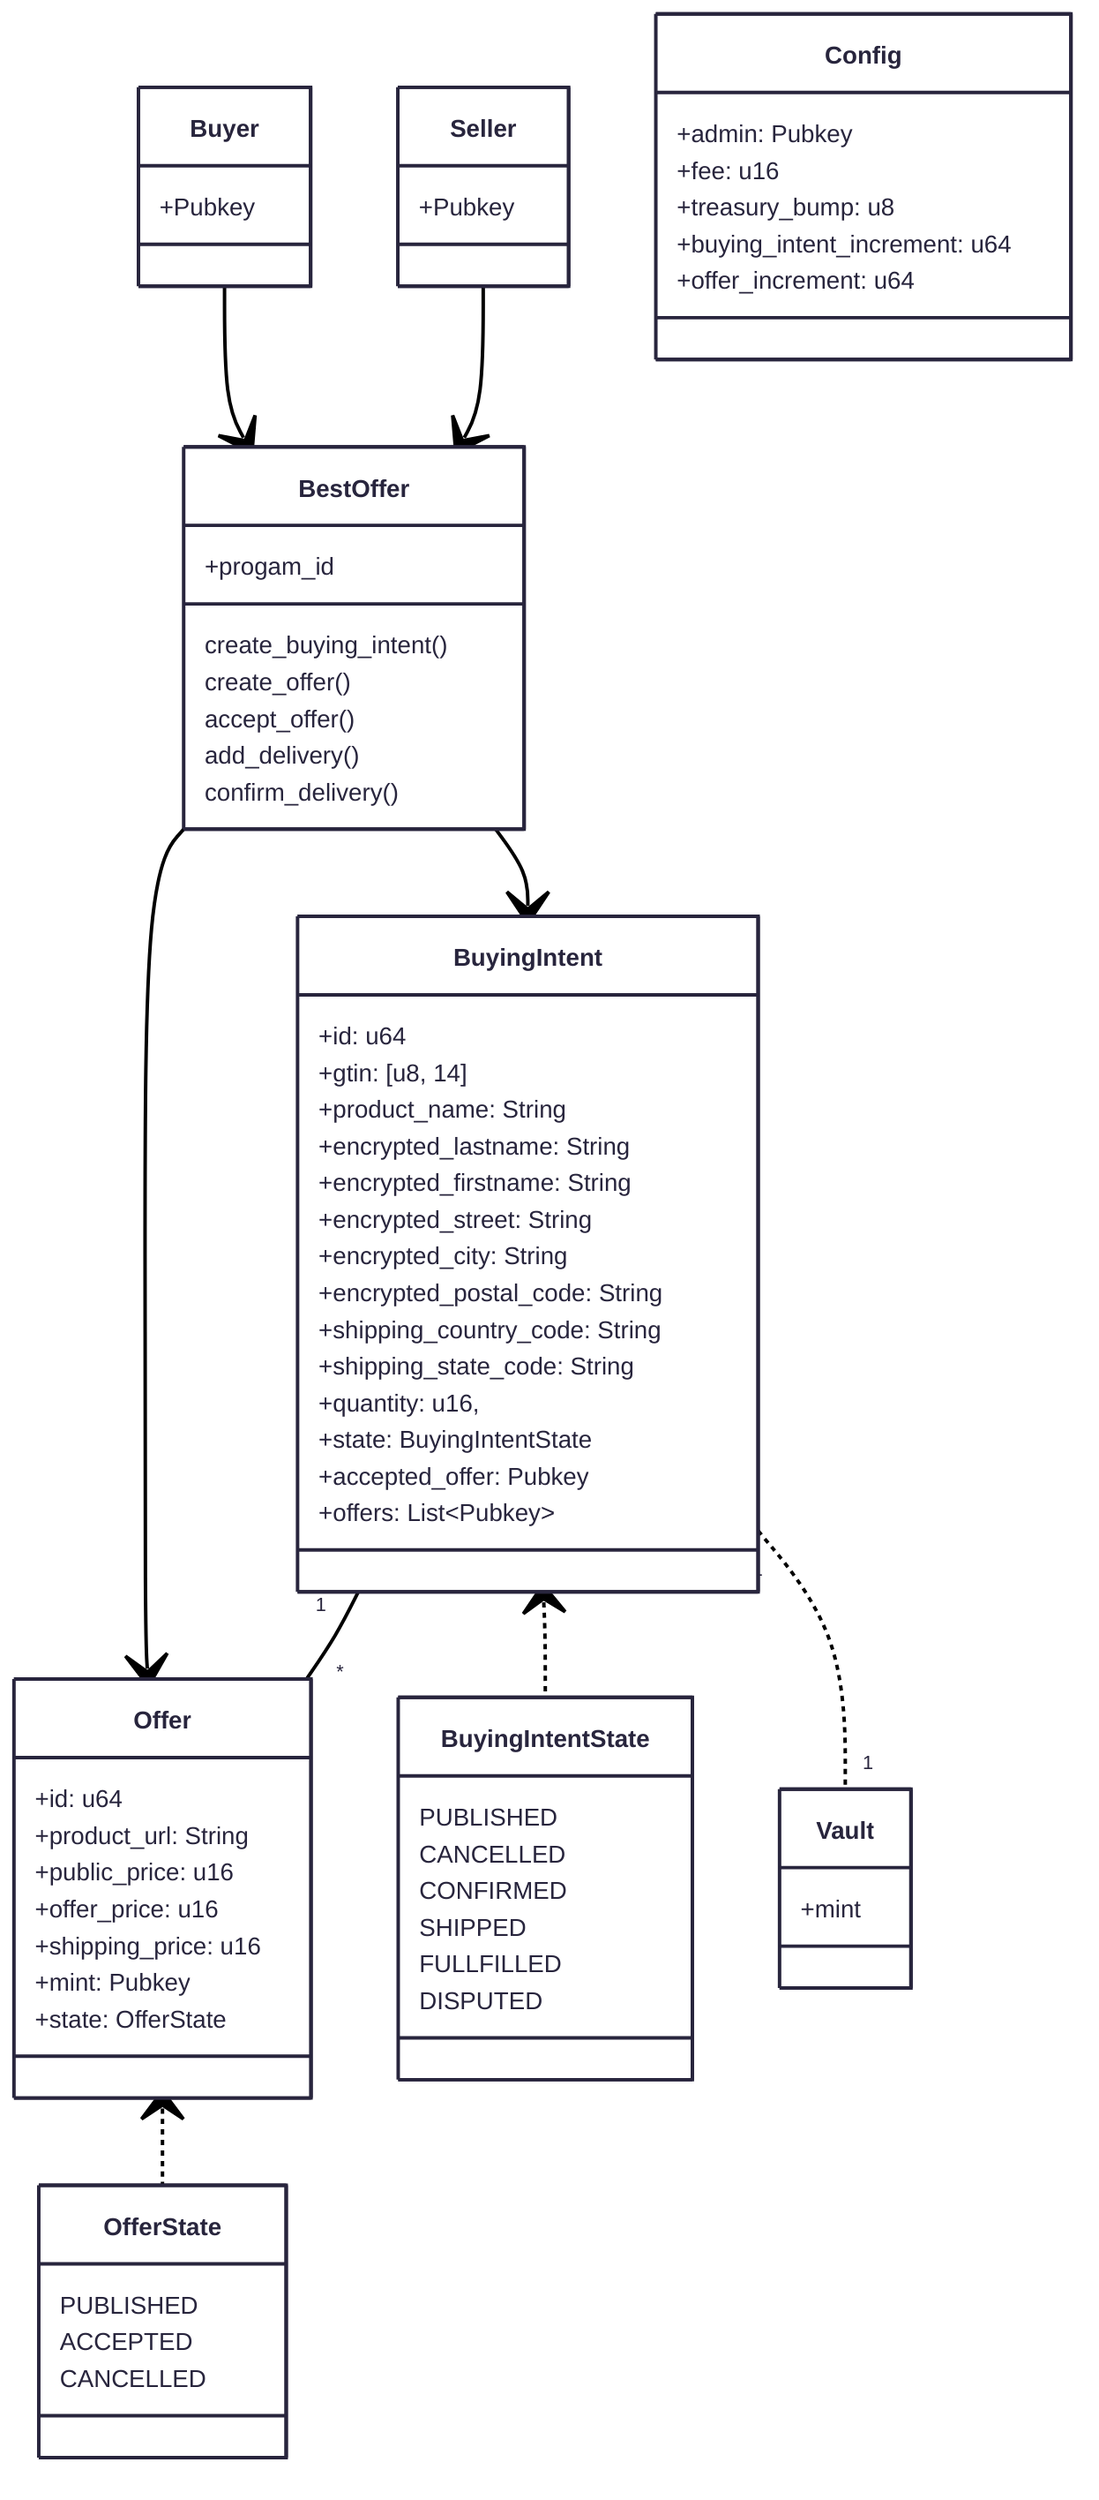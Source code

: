 ---
config:
  theme: redux
---
classDiagram
    direction TB
    Buyer --> BestOffer
    Seller --> BestOffer
    BestOffer --> BuyingIntent
    BestOffer --> Offer
    BuyingIntent "1" -- "*" Offer
    BuyingIntent <.. BuyingIntentState
    BuyingIntent "1" .. "1" Vault
    Offer <.. OfferState
    class Buyer {
        +Pubkey
    }

    class Seller {
        +Pubkey
    }

    class BestOffer {
        +progam_id
        create_buying_intent()
        create_offer()
        accept_offer()
        add_delivery()
        confirm_delivery()
    }

    class Config {
        +admin: Pubkey
        +fee: u16
        +treasury_bump: u8
        +buying_intent_increment: u64
        +offer_increment: u64
    }

    class BuyingIntent {
        +id: u64
        +gtin: [u8, 14]
        +product_name: String
        +encrypted_lastname: String
        +encrypted_firstname: String
        +encrypted_street: String
        +encrypted_city: String
        +encrypted_postal_code: String
        +shipping_country_code: String
        +shipping_state_code: String
        +quantity: u16,
        +state: BuyingIntentState
        +accepted_offer: Pubkey
        +offers: List~Pubkey~
    }

    class Offer {
        +id: u64
        +product_url: String
        +public_price: u16
        +offer_price: u16
        +shipping_price: u16
        +mint: Pubkey
        +state: OfferState
    }

    class Vault {
        +mint
    }

    class BuyingIntentState {
        PUBLISHED
        CANCELLED
        CONFIRMED
        SHIPPED
        FULLFILLED
        DISPUTED
    }

    class OfferState {
        PUBLISHED
        ACCEPTED
        CANCELLED
    }